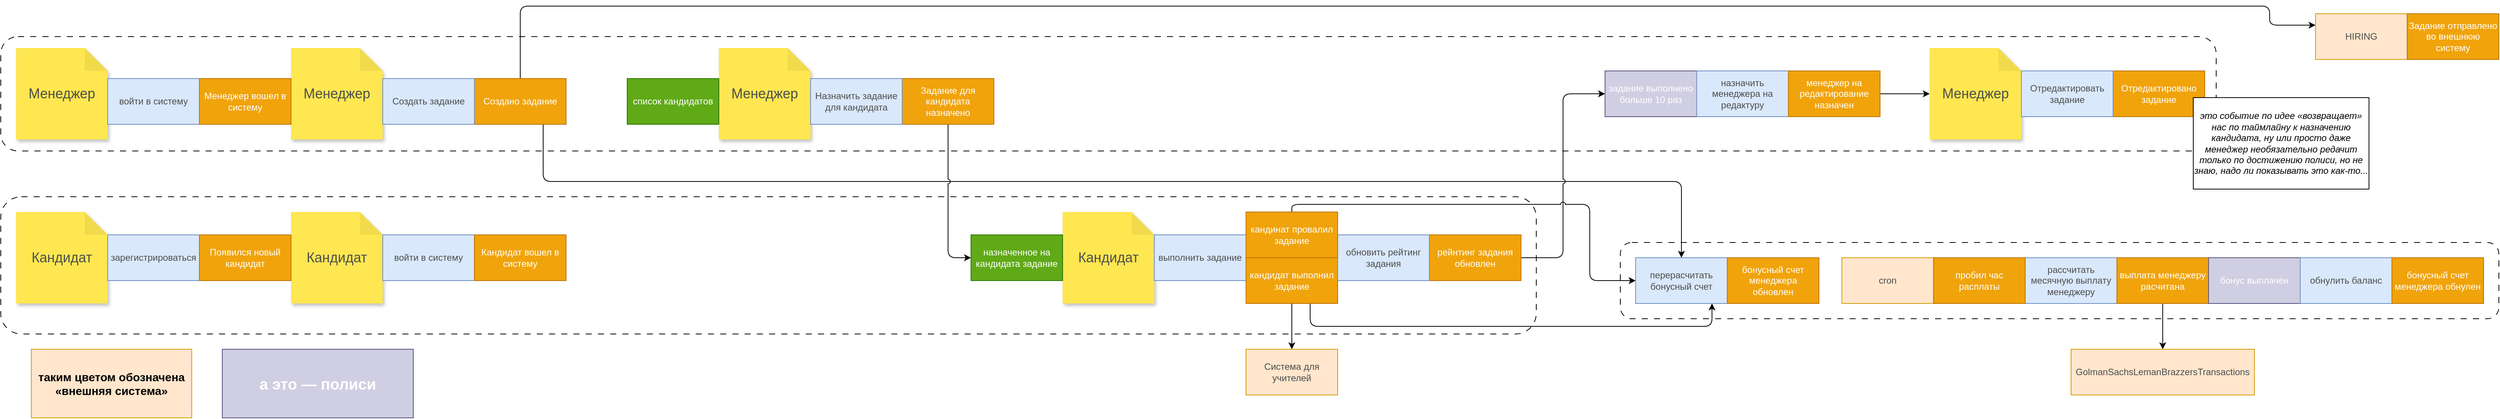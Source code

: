 <mxfile version="27.0.5">
  <diagram name="Página-1" id="ztFMWlfKOKHECKkMHyaq">
    <mxGraphModel dx="4740" dy="2680" grid="1" gridSize="10" guides="1" tooltips="1" connect="1" arrows="1" fold="1" page="1" pageScale="1" pageWidth="413" pageHeight="583" math="0" shadow="0">
      <root>
        <mxCell id="0" />
        <mxCell id="1" parent="0" />
        <mxCell id="DnySy9knM9GUUwWtsOCn-65" value="" style="rounded=1;whiteSpace=wrap;html=1;align=center;verticalAlign=middle;fontFamily=Helvetica;fontSize=12;dashed=1;dashPattern=8 8;" parent="1" vertex="1">
          <mxGeometry x="2140" y="330" width="1150" height="100" as="geometry" />
        </mxCell>
        <mxCell id="DnySy9knM9GUUwWtsOCn-58" value="" style="rounded=1;whiteSpace=wrap;html=1;align=center;verticalAlign=middle;fontFamily=Helvetica;fontSize=12;dashed=1;dashPattern=8 8;" parent="1" vertex="1">
          <mxGeometry x="20" y="60" width="2900" height="150" as="geometry" />
        </mxCell>
        <mxCell id="DnySy9knM9GUUwWtsOCn-57" value="" style="rounded=1;whiteSpace=wrap;html=1;align=center;verticalAlign=middle;fontFamily=Helvetica;fontSize=12;dashed=1;dashPattern=8 8;" parent="1" vertex="1">
          <mxGeometry x="20" y="270" width="2010" height="180" as="geometry" />
        </mxCell>
        <mxCell id="DnySy9knM9GUUwWtsOCn-2" value="&lt;font style=&quot;color: rgb(77, 77, 77);&quot;&gt;HIRING&lt;/font&gt;" style="rounded=0;whiteSpace=wrap;html=1;fillColor=#ffe6cc;strokeColor=#d79b00;" parent="1" vertex="1">
          <mxGeometry x="3050" y="30" width="120" height="60" as="geometry" />
        </mxCell>
        <mxCell id="7GKItIBILIyjW8x-R275-5" style="edgeStyle=orthogonalEdgeStyle;rounded=1;orthogonalLoop=1;jettySize=auto;html=1;exitX=0.75;exitY=1;exitDx=0;exitDy=0;entryX=0.5;entryY=0;entryDx=0;entryDy=0;jumpStyle=arc;curved=0;" parent="1" source="DnySy9knM9GUUwWtsOCn-3" target="DnySy9knM9GUUwWtsOCn-45" edge="1">
          <mxGeometry relative="1" as="geometry">
            <Array as="points">
              <mxPoint x="730" y="250" />
              <mxPoint x="2220" y="250" />
            </Array>
          </mxGeometry>
        </mxCell>
        <mxCell id="7GKItIBILIyjW8x-R275-6" style="edgeStyle=orthogonalEdgeStyle;rounded=1;orthogonalLoop=1;jettySize=auto;html=1;exitX=0.5;exitY=0;exitDx=0;exitDy=0;entryX=0;entryY=0.25;entryDx=0;entryDy=0;curved=0;" parent="1" source="DnySy9knM9GUUwWtsOCn-3" target="DnySy9knM9GUUwWtsOCn-2" edge="1">
          <mxGeometry relative="1" as="geometry">
            <Array as="points">
              <mxPoint x="700" y="20" />
              <mxPoint x="2990" y="20" />
              <mxPoint x="2990" y="45" />
            </Array>
          </mxGeometry>
        </mxCell>
        <mxCell id="DnySy9knM9GUUwWtsOCn-3" value="Создано задание" style="rounded=0;whiteSpace=wrap;html=1;fillColor=#f0a30a;strokeColor=#BD7000;fontColor=#ffffff;" parent="1" vertex="1">
          <mxGeometry x="640" y="115" width="120" height="60" as="geometry" />
        </mxCell>
        <mxCell id="DnySy9knM9GUUwWtsOCn-5" value="Менеджер" style="shape=note;whiteSpace=wrap;html=1;backgroundOutline=1;darkOpacity=0.05;fillColor=#FEE750;strokeColor=none;fontSize=18;fontStyle=0;rotation=0;shadow=1;rounded=0;align=center;verticalAlign=middle;fontFamily=Helvetica;fontColor=#4D4D4D;" parent="1" vertex="1">
          <mxGeometry x="400" y="75" width="120" height="120" as="geometry" />
        </mxCell>
        <mxCell id="DnySy9knM9GUUwWtsOCn-6" value="Создать задание" style="rounded=0;whiteSpace=wrap;html=1;fillColor=#dae8fc;strokeColor=#6c8ebf;align=center;verticalAlign=middle;fontFamily=Helvetica;fontSize=12;fontColor=#4D4D4D;" parent="1" vertex="1">
          <mxGeometry x="520" y="115" width="120" height="60" as="geometry" />
        </mxCell>
        <mxCell id="DnySy9knM9GUUwWtsOCn-9" value="Задание отправлено во внешнюю систему" style="rounded=0;whiteSpace=wrap;html=1;fillColor=#f0a30a;strokeColor=#BD7000;fontColor=#ffffff;" parent="1" vertex="1">
          <mxGeometry x="3170" y="30" width="120" height="60" as="geometry" />
        </mxCell>
        <mxCell id="DnySy9knM9GUUwWtsOCn-10" value="Кандидат" style="shape=note;whiteSpace=wrap;html=1;backgroundOutline=1;darkOpacity=0.05;fillColor=#FEE750;strokeColor=none;fontSize=18;fontStyle=0;rotation=0;shadow=1;rounded=0;align=center;verticalAlign=middle;fontFamily=Helvetica;fontColor=#4D4D4D;" parent="1" vertex="1">
          <mxGeometry x="400" y="290" width="120" height="120" as="geometry" />
        </mxCell>
        <mxCell id="DnySy9knM9GUUwWtsOCn-11" value="войти в систему" style="rounded=0;whiteSpace=wrap;html=1;fillColor=#dae8fc;strokeColor=#6c8ebf;align=center;verticalAlign=middle;fontFamily=Helvetica;fontSize=12;fontColor=#4D4D4D;" parent="1" vertex="1">
          <mxGeometry x="520" y="320" width="120" height="60" as="geometry" />
        </mxCell>
        <mxCell id="DnySy9knM9GUUwWtsOCn-12" value="Кандидат вошел в систему" style="rounded=0;whiteSpace=wrap;html=1;fillColor=#f0a30a;strokeColor=#BD7000;fontColor=#ffffff;" parent="1" vertex="1">
          <mxGeometry x="640" y="320" width="120" height="60" as="geometry" />
        </mxCell>
        <mxCell id="DnySy9knM9GUUwWtsOCn-16" value="Менеджер" style="shape=note;whiteSpace=wrap;html=1;backgroundOutline=1;darkOpacity=0.05;fillColor=#FEE750;strokeColor=none;fontSize=18;fontStyle=0;rotation=0;shadow=1;rounded=0;align=center;verticalAlign=middle;fontFamily=Helvetica;fontColor=#4D4D4D;" parent="1" vertex="1">
          <mxGeometry x="40" y="75" width="120" height="120" as="geometry" />
        </mxCell>
        <mxCell id="DnySy9knM9GUUwWtsOCn-17" value="войти в систему" style="rounded=0;whiteSpace=wrap;html=1;fillColor=#dae8fc;strokeColor=#6c8ebf;align=center;verticalAlign=middle;fontFamily=Helvetica;fontSize=12;fontColor=#4D4D4D;" parent="1" vertex="1">
          <mxGeometry x="160" y="115" width="120" height="60" as="geometry" />
        </mxCell>
        <mxCell id="DnySy9knM9GUUwWtsOCn-18" value="Менеджер вошел в систему" style="rounded=0;whiteSpace=wrap;html=1;fillColor=#f0a30a;strokeColor=#BD7000;fontColor=#ffffff;" parent="1" vertex="1">
          <mxGeometry x="280" y="115" width="120" height="60" as="geometry" />
        </mxCell>
        <mxCell id="DnySy9knM9GUUwWtsOCn-19" value="Кандидат" style="shape=note;whiteSpace=wrap;html=1;backgroundOutline=1;darkOpacity=0.05;fillColor=#FEE750;strokeColor=none;fontSize=18;fontStyle=0;rotation=0;shadow=1;rounded=0;align=center;verticalAlign=middle;fontFamily=Helvetica;fontColor=#4D4D4D;" parent="1" vertex="1">
          <mxGeometry x="40" y="290" width="120" height="120" as="geometry" />
        </mxCell>
        <mxCell id="DnySy9knM9GUUwWtsOCn-20" value="зарегистрироваться" style="rounded=0;whiteSpace=wrap;html=1;fillColor=#dae8fc;strokeColor=#6c8ebf;align=center;verticalAlign=middle;fontFamily=Helvetica;fontSize=12;fontColor=#4D4D4D;" parent="1" vertex="1">
          <mxGeometry x="160" y="320" width="120" height="60" as="geometry" />
        </mxCell>
        <mxCell id="DnySy9knM9GUUwWtsOCn-21" value="Появился новый кандидат" style="rounded=0;whiteSpace=wrap;html=1;fillColor=#f0a30a;strokeColor=#BD7000;fontColor=#ffffff;" parent="1" vertex="1">
          <mxGeometry x="280" y="320" width="120" height="60" as="geometry" />
        </mxCell>
        <mxCell id="DnySy9knM9GUUwWtsOCn-22" value="Кандидат" style="shape=note;whiteSpace=wrap;html=1;backgroundOutline=1;darkOpacity=0.05;fillColor=#FEE750;strokeColor=none;fontSize=18;fontStyle=0;rotation=0;shadow=1;rounded=0;align=center;verticalAlign=middle;fontFamily=Helvetica;fontColor=#4D4D4D;" parent="1" vertex="1">
          <mxGeometry x="1410" y="290" width="120" height="120" as="geometry" />
        </mxCell>
        <mxCell id="DnySy9knM9GUUwWtsOCn-23" value="выполнить задание" style="rounded=0;whiteSpace=wrap;html=1;fillColor=#dae8fc;strokeColor=#6c8ebf;align=center;verticalAlign=middle;fontFamily=Helvetica;fontSize=12;fontColor=#4D4D4D;" parent="1" vertex="1">
          <mxGeometry x="1530" y="320" width="120" height="60" as="geometry" />
        </mxCell>
        <mxCell id="Me_CcijvVL-KQF1pLB6K-17" style="edgeStyle=orthogonalEdgeStyle;rounded=1;orthogonalLoop=1;jettySize=auto;html=1;exitX=0.7;exitY=1;exitDx=0;exitDy=0;exitPerimeter=0;jumpStyle=arc;curved=0;" parent="1" source="DnySy9knM9GUUwWtsOCn-24" target="DnySy9knM9GUUwWtsOCn-45" edge="1">
          <mxGeometry relative="1" as="geometry">
            <Array as="points">
              <mxPoint x="1734" y="440" />
              <mxPoint x="2260" y="440" />
            </Array>
          </mxGeometry>
        </mxCell>
        <mxCell id="Me_CcijvVL-KQF1pLB6K-20" style="edgeStyle=orthogonalEdgeStyle;rounded=1;orthogonalLoop=1;jettySize=auto;html=1;exitX=0.5;exitY=1;exitDx=0;exitDy=0;entryX=0.5;entryY=0;entryDx=0;entryDy=0;curved=0;" parent="1" source="DnySy9knM9GUUwWtsOCn-24" target="DnySy9knM9GUUwWtsOCn-41" edge="1">
          <mxGeometry relative="1" as="geometry" />
        </mxCell>
        <mxCell id="DnySy9knM9GUUwWtsOCn-24" value="кандидат выполнил задание" style="rounded=0;whiteSpace=wrap;html=1;fillColor=#f0a30a;strokeColor=#BD7000;fontColor=#ffffff;" parent="1" vertex="1">
          <mxGeometry x="1650" y="350" width="120" height="60" as="geometry" />
        </mxCell>
        <mxCell id="DnySy9knM9GUUwWtsOCn-26" value="назначенное на кандидата задание" style="rounded=0;whiteSpace=wrap;html=1;fillColor=#60a917;strokeColor=#2D7600;fontColor=#ffffff;align=center;verticalAlign=middle;fontFamily=Helvetica;fontSize=12;" parent="1" vertex="1">
          <mxGeometry x="1290" y="320" width="120" height="60" as="geometry" />
        </mxCell>
        <mxCell id="DnySy9knM9GUUwWtsOCn-59" style="edgeStyle=orthogonalEdgeStyle;rounded=1;orthogonalLoop=1;jettySize=auto;html=1;exitX=0.5;exitY=1;exitDx=0;exitDy=0;entryX=0;entryY=0.5;entryDx=0;entryDy=0;fontFamily=Helvetica;fontSize=12;fontColor=#ffffff;jumpStyle=arc;curved=0;" parent="1" source="DnySy9knM9GUUwWtsOCn-34" target="DnySy9knM9GUUwWtsOCn-26" edge="1">
          <mxGeometry relative="1" as="geometry" />
        </mxCell>
        <mxCell id="DnySy9knM9GUUwWtsOCn-34" value="Задание для кандидата назначено" style="rounded=0;whiteSpace=wrap;html=1;fillColor=#f0a30a;strokeColor=#BD7000;fontColor=#ffffff;" parent="1" vertex="1">
          <mxGeometry x="1200" y="115" width="120" height="60" as="geometry" />
        </mxCell>
        <mxCell id="DnySy9knM9GUUwWtsOCn-36" value="Менеджер" style="shape=note;whiteSpace=wrap;html=1;backgroundOutline=1;darkOpacity=0.05;fillColor=#FEE750;strokeColor=none;fontSize=18;fontStyle=0;rotation=0;shadow=1;rounded=0;align=center;verticalAlign=middle;fontFamily=Helvetica;fontColor=#4D4D4D;" parent="1" vertex="1">
          <mxGeometry x="960" y="75" width="120" height="120" as="geometry" />
        </mxCell>
        <mxCell id="DnySy9knM9GUUwWtsOCn-37" value="Назначить задание для кандидата" style="rounded=0;whiteSpace=wrap;html=1;fillColor=#dae8fc;strokeColor=#6c8ebf;align=center;verticalAlign=middle;fontFamily=Helvetica;fontSize=12;fontColor=#4D4D4D;" parent="1" vertex="1">
          <mxGeometry x="1080" y="115" width="120" height="60" as="geometry" />
        </mxCell>
        <mxCell id="DnySy9knM9GUUwWtsOCn-41" value="Система для учителей" style="rounded=0;whiteSpace=wrap;html=1;fillColor=#ffe6cc;strokeColor=#d79b00;align=center;verticalAlign=middle;fontFamily=Helvetica;fontSize=12;fontColor=#4D4D4D;" parent="1" vertex="1">
          <mxGeometry x="1650" y="470" width="120" height="60" as="geometry" />
        </mxCell>
        <mxCell id="Me_CcijvVL-KQF1pLB6K-8" style="edgeStyle=orthogonalEdgeStyle;rounded=1;orthogonalLoop=1;jettySize=auto;html=1;exitX=1;exitY=0.5;exitDx=0;exitDy=0;entryX=0;entryY=0.5;entryDx=0;entryDy=0;jumpStyle=arc;curved=0;" parent="1" source="DnySy9knM9GUUwWtsOCn-43" target="Me_CcijvVL-KQF1pLB6K-5" edge="1">
          <mxGeometry relative="1" as="geometry" />
        </mxCell>
        <mxCell id="DnySy9knM9GUUwWtsOCn-43" value="рейнтинг задания обновлен" style="rounded=0;whiteSpace=wrap;html=1;fillColor=#f0a30a;strokeColor=#BD7000;fontColor=#ffffff;" parent="1" vertex="1">
          <mxGeometry x="1890" y="320" width="120" height="60" as="geometry" />
        </mxCell>
        <mxCell id="DnySy9knM9GUUwWtsOCn-44" value="обновить рейтинг задания" style="rounded=0;whiteSpace=wrap;html=1;fillColor=#dae8fc;strokeColor=#6c8ebf;align=center;verticalAlign=middle;fontFamily=Helvetica;fontSize=12;fontColor=#4D4D4D;" parent="1" vertex="1">
          <mxGeometry x="1770" y="320" width="120" height="60" as="geometry" />
        </mxCell>
        <mxCell id="DnySy9knM9GUUwWtsOCn-45" value="перерасчитать бонусный счет" style="rounded=0;whiteSpace=wrap;html=1;fillColor=#dae8fc;strokeColor=#6c8ebf;align=center;verticalAlign=middle;fontFamily=Helvetica;fontSize=12;fontColor=#4D4D4D;" parent="1" vertex="1">
          <mxGeometry x="2160" y="350" width="120" height="60" as="geometry" />
        </mxCell>
        <mxCell id="DnySy9knM9GUUwWtsOCn-50" value="бонусный счет менеджера обновлен" style="rounded=0;whiteSpace=wrap;html=1;fillColor=#f0a30a;strokeColor=#BD7000;fontColor=#ffffff;" parent="1" vertex="1">
          <mxGeometry x="2280" y="350" width="120" height="60" as="geometry" />
        </mxCell>
        <mxCell id="DnySy9knM9GUUwWtsOCn-51" value="&lt;font style=&quot;color: rgb(77, 77, 77);&quot;&gt;cron&lt;/font&gt;" style="rounded=0;whiteSpace=wrap;html=1;fillColor=#ffe6cc;strokeColor=#d79b00;align=center;verticalAlign=middle;fontFamily=Helvetica;fontSize=12;fontColor=#ffffff;" parent="1" vertex="1">
          <mxGeometry x="2430" y="350" width="120" height="60" as="geometry" />
        </mxCell>
        <mxCell id="DnySy9knM9GUUwWtsOCn-52" value="рассчитать месячную выплату менеджеру" style="rounded=0;whiteSpace=wrap;html=1;fillColor=#dae8fc;strokeColor=#6c8ebf;align=center;verticalAlign=middle;fontFamily=Helvetica;fontSize=12;fontColor=#4D4D4D;" parent="1" vertex="1">
          <mxGeometry x="2670" y="350" width="120" height="60" as="geometry" />
        </mxCell>
        <mxCell id="Me_CcijvVL-KQF1pLB6K-21" value="" style="edgeStyle=orthogonalEdgeStyle;rounded=1;orthogonalLoop=1;jettySize=auto;html=1;curved=0;" parent="1" source="DnySy9knM9GUUwWtsOCn-53" target="DnySy9knM9GUUwWtsOCn-54" edge="1">
          <mxGeometry relative="1" as="geometry" />
        </mxCell>
        <mxCell id="DnySy9knM9GUUwWtsOCn-53" value="выплата менеджеру расчитана" style="rounded=0;whiteSpace=wrap;html=1;fillColor=#f0a30a;strokeColor=#BD7000;fontColor=#ffffff;" parent="1" vertex="1">
          <mxGeometry x="2790" y="350" width="120" height="60" as="geometry" />
        </mxCell>
        <mxCell id="DnySy9knM9GUUwWtsOCn-54" value="&lt;font color=&quot;#4d4d4d&quot;&gt;GolmanSachsLemanBrazzersTransactions&lt;/font&gt;" style="rounded=0;whiteSpace=wrap;html=1;fillColor=#ffe6cc;strokeColor=#d79b00;align=center;verticalAlign=middle;fontFamily=Helvetica;fontSize=12;fontColor=#ffffff;" parent="1" vertex="1">
          <mxGeometry x="2730" y="470" width="240" height="60" as="geometry" />
        </mxCell>
        <mxCell id="DnySy9knM9GUUwWtsOCn-61" value="бонус выплачен" style="rounded=0;whiteSpace=wrap;html=1;fillColor=#d0cee2;strokeColor=#56517e;align=center;verticalAlign=middle;fontFamily=Helvetica;fontSize=12;fontColor=#ffffff;" parent="1" vertex="1">
          <mxGeometry x="2910" y="350" width="120" height="60" as="geometry" />
        </mxCell>
        <mxCell id="DnySy9knM9GUUwWtsOCn-62" value="обнулить баланс" style="rounded=0;whiteSpace=wrap;html=1;fillColor=#dae8fc;strokeColor=#6c8ebf;align=center;verticalAlign=middle;fontFamily=Helvetica;fontSize=12;fontColor=#4D4D4D;" parent="1" vertex="1">
          <mxGeometry x="3030" y="350" width="120" height="60" as="geometry" />
        </mxCell>
        <mxCell id="DnySy9knM9GUUwWtsOCn-63" value="бонусный счет менеджера обнулен" style="rounded=0;whiteSpace=wrap;html=1;fillColor=#f0a30a;strokeColor=#BD7000;fontColor=#ffffff;" parent="1" vertex="1">
          <mxGeometry x="3150" y="350" width="120" height="60" as="geometry" />
        </mxCell>
        <mxCell id="Me_CcijvVL-KQF1pLB6K-1" value="Отредактировано задание" style="rounded=0;whiteSpace=wrap;html=1;fillColor=#f0a30a;strokeColor=#BD7000;fontColor=#ffffff;" parent="1" vertex="1">
          <mxGeometry x="2785" y="105" width="120" height="60" as="geometry" />
        </mxCell>
        <mxCell id="Me_CcijvVL-KQF1pLB6K-2" value="Менеджер" style="shape=note;whiteSpace=wrap;html=1;backgroundOutline=1;darkOpacity=0.05;fillColor=#FEE750;strokeColor=none;fontSize=18;fontStyle=0;rotation=0;shadow=1;rounded=0;align=center;verticalAlign=middle;fontFamily=Helvetica;fontColor=#4D4D4D;" parent="1" vertex="1">
          <mxGeometry x="2545" y="75" width="120" height="120" as="geometry" />
        </mxCell>
        <mxCell id="Me_CcijvVL-KQF1pLB6K-3" value="Отредактировать задание" style="rounded=0;whiteSpace=wrap;html=1;fillColor=#dae8fc;strokeColor=#6c8ebf;align=center;verticalAlign=middle;fontFamily=Helvetica;fontSize=12;fontColor=#4D4D4D;" parent="1" vertex="1">
          <mxGeometry x="2665" y="105" width="120" height="60" as="geometry" />
        </mxCell>
        <mxCell id="Me_CcijvVL-KQF1pLB6K-5" value="задание выполнено больше 10 раз" style="rounded=0;whiteSpace=wrap;html=1;fillColor=#d0cee2;strokeColor=#56517e;align=center;verticalAlign=middle;fontFamily=Helvetica;fontSize=12;fontColor=#ffffff;" parent="1" vertex="1">
          <mxGeometry x="2120" y="105" width="120" height="60" as="geometry" />
        </mxCell>
        <mxCell id="Me_CcijvVL-KQF1pLB6K-19" style="edgeStyle=orthogonalEdgeStyle;rounded=1;orthogonalLoop=1;jettySize=auto;html=1;exitX=0.5;exitY=0;exitDx=0;exitDy=0;jumpStyle=arc;curved=0;" parent="1" source="DnySy9knM9GUUwWtsOCn-40" target="DnySy9knM9GUUwWtsOCn-45" edge="1">
          <mxGeometry relative="1" as="geometry">
            <Array as="points">
              <mxPoint x="1710" y="280" />
              <mxPoint x="2100" y="280" />
              <mxPoint x="2100" y="380" />
            </Array>
          </mxGeometry>
        </mxCell>
        <mxCell id="DnySy9knM9GUUwWtsOCn-40" value="кандинат провалил задание" style="rounded=0;whiteSpace=wrap;html=1;fillColor=#f0a30a;strokeColor=#BD7000;fontColor=#ffffff;" parent="1" vertex="1">
          <mxGeometry x="1650" y="290" width="120" height="60" as="geometry" />
        </mxCell>
        <mxCell id="Me_CcijvVL-KQF1pLB6K-22" value="&lt;i&gt;это событие по идее «возвращает» нас по таймлайну к назначению кандидата, ну или просто даже менеджер необязательно редачит только по достижению полиси, но не знаю, надо ли показывать это как-то...&lt;/i&gt;" style="rounded=0;whiteSpace=wrap;html=1;" parent="1" vertex="1">
          <mxGeometry x="2890" y="140" width="230" height="120" as="geometry" />
        </mxCell>
        <mxCell id="7GKItIBILIyjW8x-R275-1" value="назначить менеджера на редактуру" style="rounded=0;whiteSpace=wrap;html=1;fillColor=#dae8fc;strokeColor=#6c8ebf;align=center;verticalAlign=middle;fontFamily=Helvetica;fontSize=12;fontColor=#4D4D4D;" parent="1" vertex="1">
          <mxGeometry x="2240" y="105" width="120" height="60" as="geometry" />
        </mxCell>
        <mxCell id="7GKItIBILIyjW8x-R275-3" value="" style="edgeStyle=orthogonalEdgeStyle;rounded=1;orthogonalLoop=1;jettySize=auto;html=1;curved=0;" parent="1" source="7GKItIBILIyjW8x-R275-2" target="Me_CcijvVL-KQF1pLB6K-2" edge="1">
          <mxGeometry relative="1" as="geometry" />
        </mxCell>
        <mxCell id="7GKItIBILIyjW8x-R275-2" value="менеджер на редактирование назначен" style="rounded=0;whiteSpace=wrap;html=1;fillColor=#f0a30a;strokeColor=#BD7000;fontColor=#ffffff;" parent="1" vertex="1">
          <mxGeometry x="2360" y="105" width="120" height="60" as="geometry" />
        </mxCell>
        <mxCell id="8WpInSQe6msBG5_rycKB-1" value="пробил час расплаты" style="rounded=0;whiteSpace=wrap;html=1;fillColor=#f0a30a;strokeColor=#BD7000;fontColor=#ffffff;" parent="1" vertex="1">
          <mxGeometry x="2550" y="350" width="120" height="60" as="geometry" />
        </mxCell>
        <mxCell id="cm4vjuxIyqyEFMrd2V7l-1" value="&lt;b&gt;&lt;font style=&quot;font-size: 15px;&quot;&gt;таким цветом обозначена «внешняя система»&lt;/font&gt;&lt;/b&gt;" style="rounded=0;whiteSpace=wrap;html=1;fillColor=#ffe6cc;strokeColor=#d79b00;" parent="1" vertex="1">
          <mxGeometry x="60" y="470" width="210" height="90" as="geometry" />
        </mxCell>
        <mxCell id="cm4vjuxIyqyEFMrd2V7l-2" value="&lt;font style=&quot;font-size: 20px;&quot;&gt;&lt;b&gt;а это — полиси&lt;/b&gt;&lt;/font&gt;" style="rounded=0;whiteSpace=wrap;html=1;fillColor=#d0cee2;strokeColor=#56517e;align=center;verticalAlign=middle;fontFamily=Helvetica;fontSize=12;fontColor=#ffffff;" parent="1" vertex="1">
          <mxGeometry x="310" y="470" width="250" height="90" as="geometry" />
        </mxCell>
        <mxCell id="Lc7p7DGT16RGpPgsKAyx-1" value="список кандидатов" style="rounded=0;whiteSpace=wrap;html=1;fillColor=#60a917;strokeColor=#2D7600;fontColor=#ffffff;align=center;verticalAlign=middle;fontFamily=Helvetica;fontSize=12;" vertex="1" parent="1">
          <mxGeometry x="840" y="115" width="120" height="60" as="geometry" />
        </mxCell>
      </root>
    </mxGraphModel>
  </diagram>
</mxfile>
